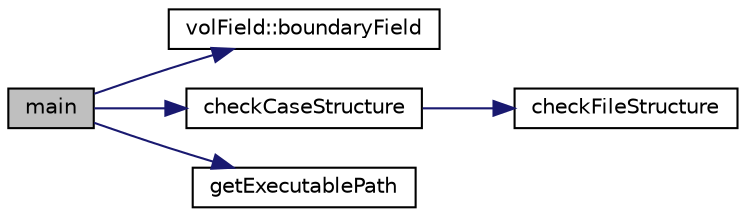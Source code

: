 digraph "main"
{
 // LATEX_PDF_SIZE
  edge [fontname="Helvetica",fontsize="10",labelfontname="Helvetica",labelfontsize="10"];
  node [fontname="Helvetica",fontsize="10",shape=record];
  rankdir="LR";
  Node1 [label="main",height=0.2,width=0.4,color="black", fillcolor="grey75", style="filled", fontcolor="black",tooltip=" "];
  Node1 -> Node2 [color="midnightblue",fontsize="10",style="solid",fontname="Helvetica"];
  Node2 [label="volField::boundaryField",height=0.2,width=0.4,color="black", fillcolor="white", style="filled",URL="$classvolField.html#af96d0a9ff9140ca20817e60fce7f219f",tooltip=" "];
  Node1 -> Node3 [color="midnightblue",fontsize="10",style="solid",fontname="Helvetica"];
  Node3 [label="checkCaseStructure",height=0.2,width=0.4,color="black", fillcolor="white", style="filled",URL="$findFiles_8h.html#a924473ba56906ab40a658cf0f33ca7ae",tooltip=" "];
  Node3 -> Node4 [color="midnightblue",fontsize="10",style="solid",fontname="Helvetica"];
  Node4 [label="checkFileStructure",height=0.2,width=0.4,color="black", fillcolor="white", style="filled",URL="$findFiles_8h.html#a6e27835a9493d60f6bef305ed892f63c",tooltip=" "];
  Node1 -> Node5 [color="midnightblue",fontsize="10",style="solid",fontname="Helvetica"];
  Node5 [label="getExecutablePath",height=0.2,width=0.4,color="black", fillcolor="white", style="filled",URL="$findFiles_8h.html#a3594a48c55b18bcb4d789db199512bbc",tooltip=" "];
}
